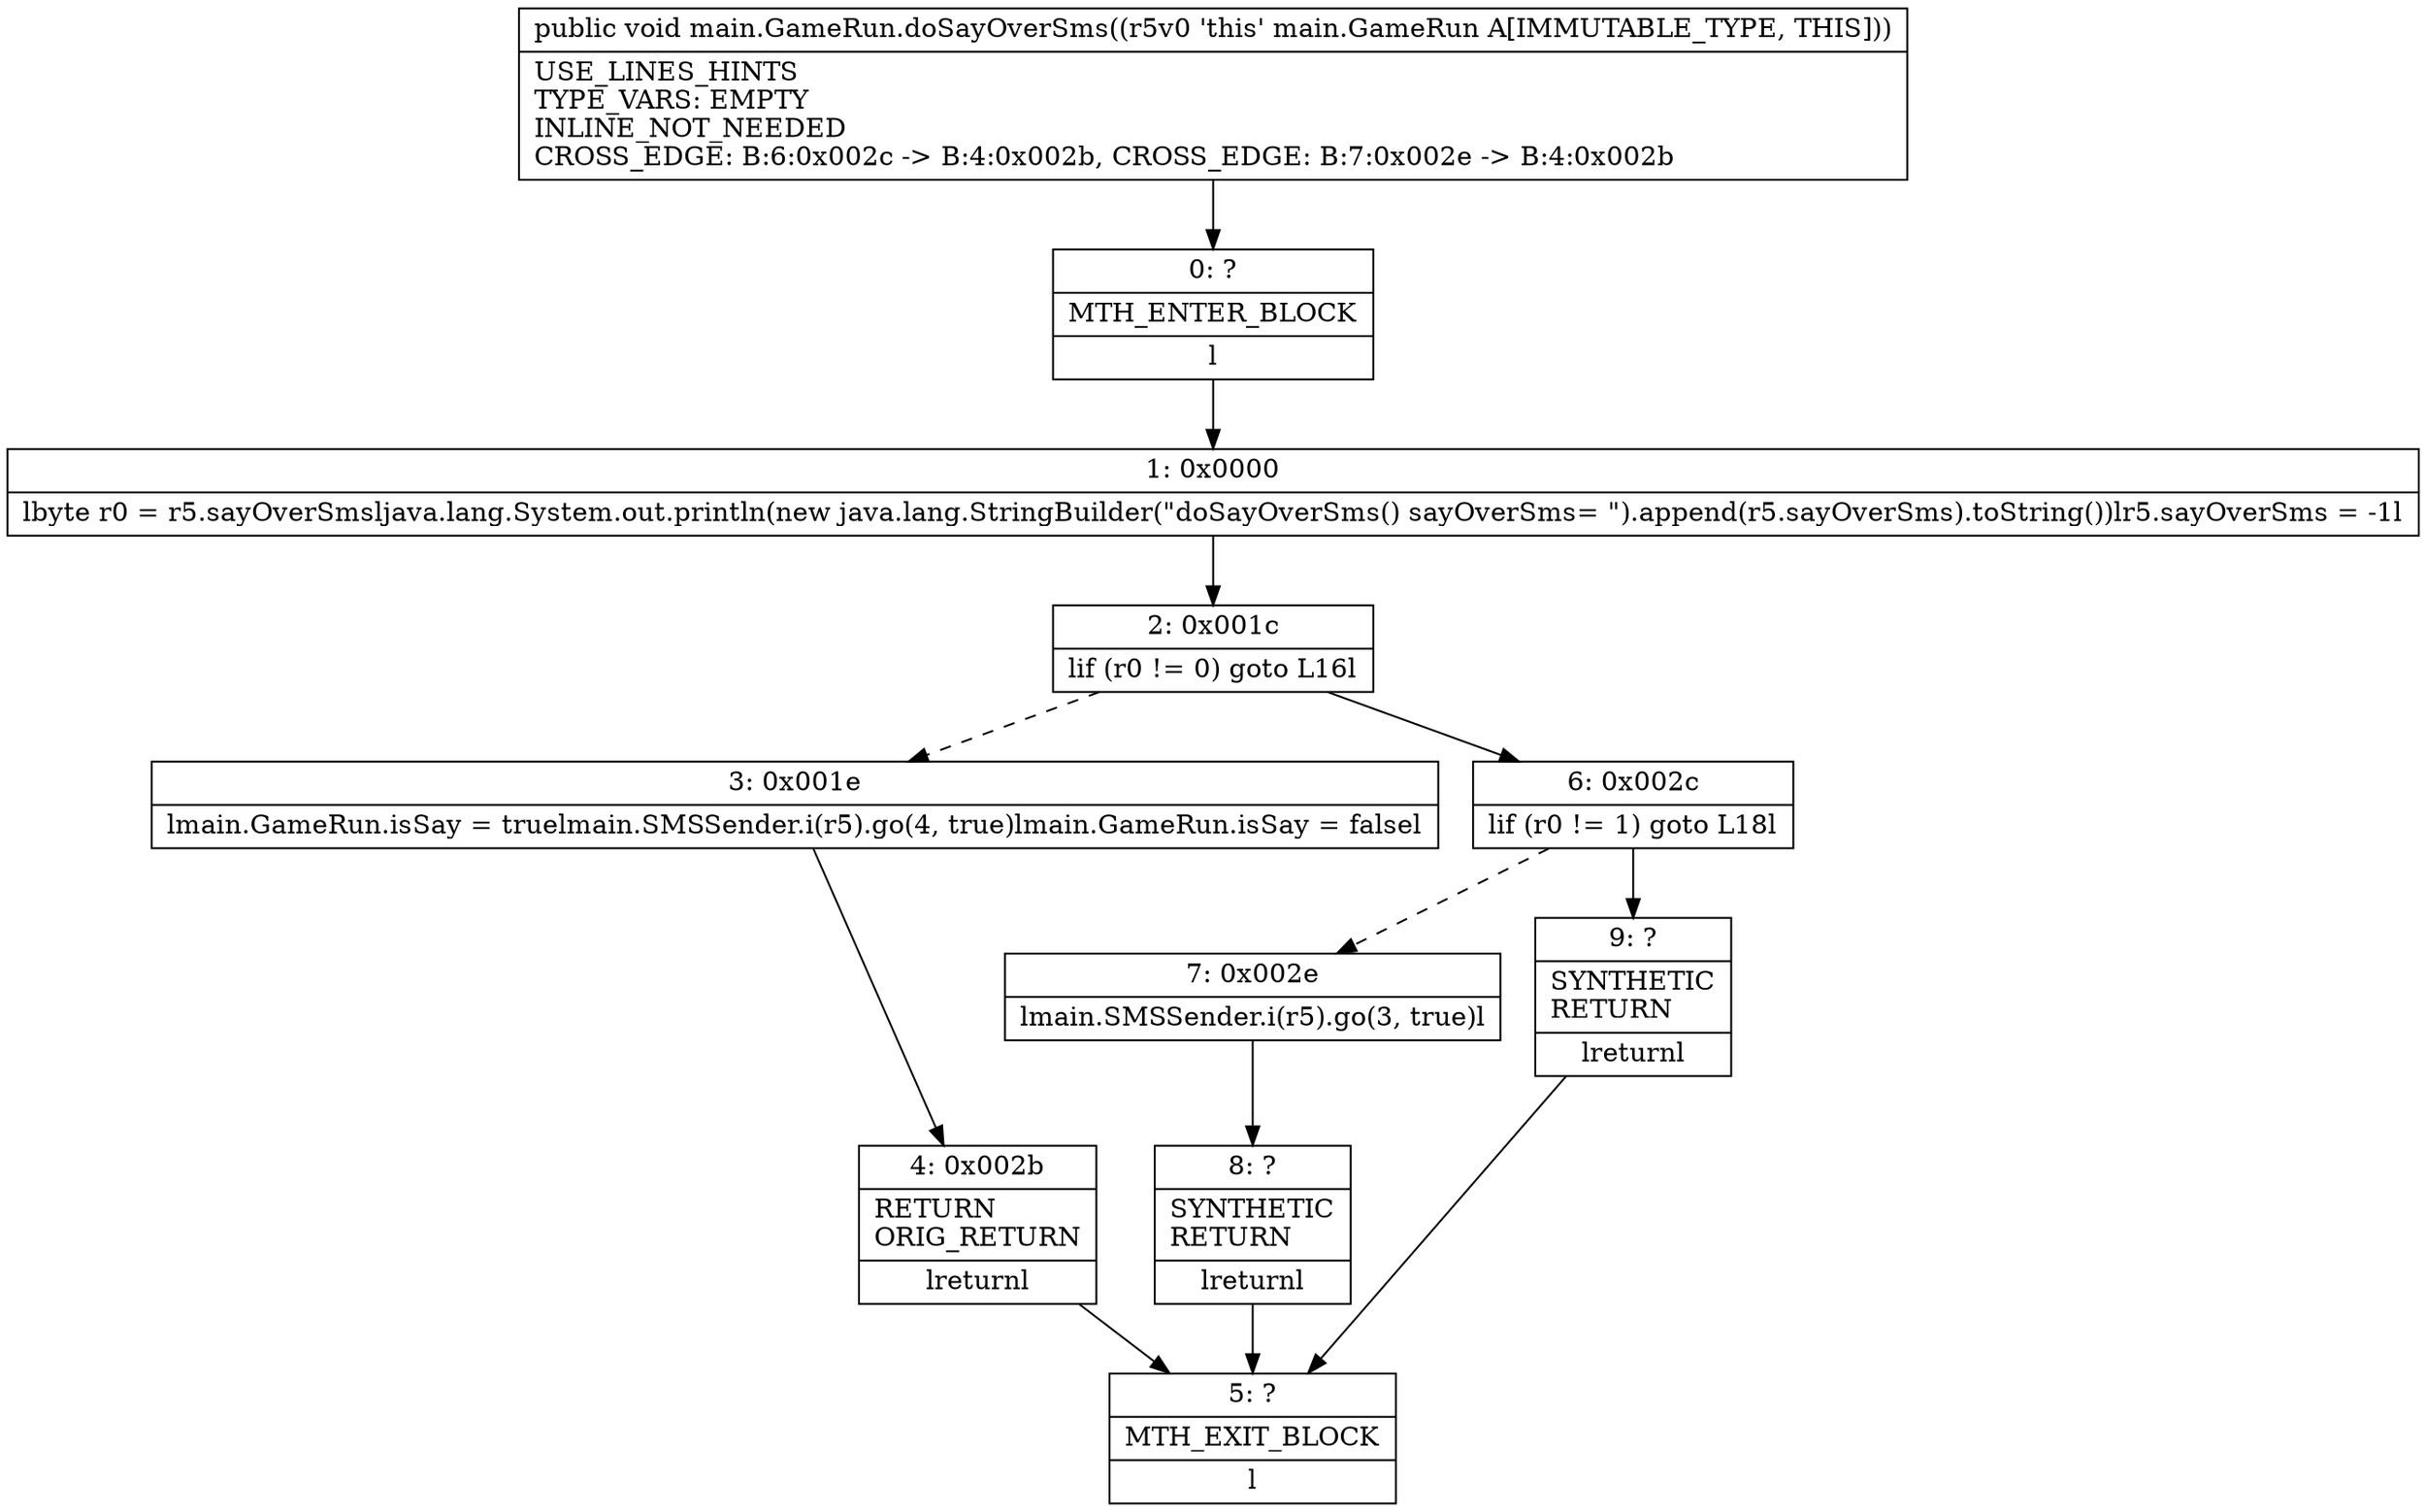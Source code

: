 digraph "CFG formain.GameRun.doSayOverSms()V" {
Node_0 [shape=record,label="{0\:\ ?|MTH_ENTER_BLOCK\l|l}"];
Node_1 [shape=record,label="{1\:\ 0x0000|lbyte r0 = r5.sayOverSmsljava.lang.System.out.println(new java.lang.StringBuilder(\"doSayOverSms() sayOverSms= \").append(r5.sayOverSms).toString())lr5.sayOverSms = \-1l}"];
Node_2 [shape=record,label="{2\:\ 0x001c|lif (r0 != 0) goto L16l}"];
Node_3 [shape=record,label="{3\:\ 0x001e|lmain.GameRun.isSay = truelmain.SMSSender.i(r5).go(4, true)lmain.GameRun.isSay = falsel}"];
Node_4 [shape=record,label="{4\:\ 0x002b|RETURN\lORIG_RETURN\l|lreturnl}"];
Node_5 [shape=record,label="{5\:\ ?|MTH_EXIT_BLOCK\l|l}"];
Node_6 [shape=record,label="{6\:\ 0x002c|lif (r0 != 1) goto L18l}"];
Node_7 [shape=record,label="{7\:\ 0x002e|lmain.SMSSender.i(r5).go(3, true)l}"];
Node_8 [shape=record,label="{8\:\ ?|SYNTHETIC\lRETURN\l|lreturnl}"];
Node_9 [shape=record,label="{9\:\ ?|SYNTHETIC\lRETURN\l|lreturnl}"];
MethodNode[shape=record,label="{public void main.GameRun.doSayOverSms((r5v0 'this' main.GameRun A[IMMUTABLE_TYPE, THIS]))  | USE_LINES_HINTS\lTYPE_VARS: EMPTY\lINLINE_NOT_NEEDED\lCROSS_EDGE: B:6:0x002c \-\> B:4:0x002b, CROSS_EDGE: B:7:0x002e \-\> B:4:0x002b\l}"];
MethodNode -> Node_0;
Node_0 -> Node_1;
Node_1 -> Node_2;
Node_2 -> Node_3[style=dashed];
Node_2 -> Node_6;
Node_3 -> Node_4;
Node_4 -> Node_5;
Node_6 -> Node_7[style=dashed];
Node_6 -> Node_9;
Node_7 -> Node_8;
Node_8 -> Node_5;
Node_9 -> Node_5;
}


